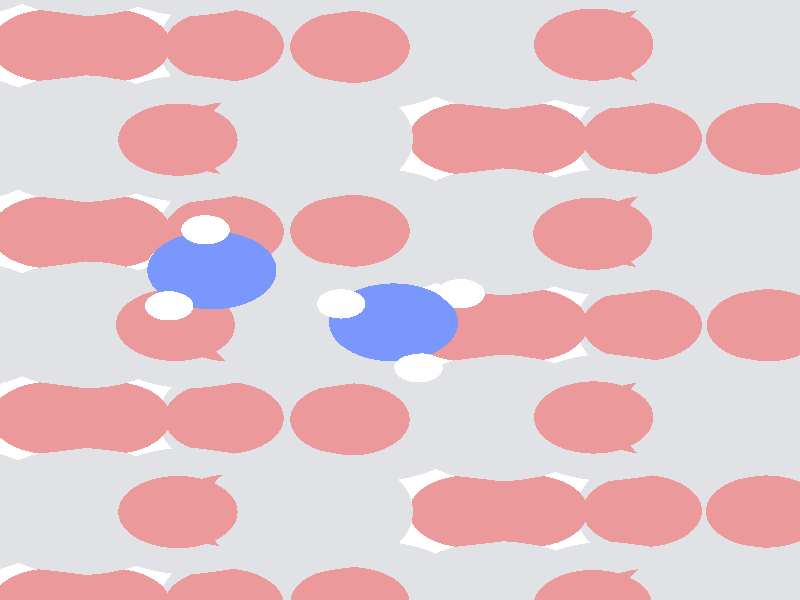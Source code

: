 #include "colors.inc"
#include "finish.inc"

global_settings {assumed_gamma 1 max_trace_level 6}
background {color White}
camera {orthographic
  right -9.91*x up 12.31*y
  direction 1.00*z
  location <0,0,50.00> look_at <0,0,0>}
light_source {<  2.00,   3.00,  125.00> color White
  area_light <0.95, 0, 0>, <0, 0.80, 0>, 5, 4
  adaptive 1 jitter}

#declare simple = finish {phong 0.7}
#declare pale = finish {ambient .5 diffuse .85 roughness .001 specular 0.200 }
#declare intermediate = finish {ambient 0.3 diffuse 0.6 specular 0.10 roughness 0.04 }
#declare vmd = finish {ambient .0 diffuse .65 phong 0.1 phong_size 40. specular 0.500 }
#declare jmol = finish {ambient .2 diffuse .6 specular 1 roughness .001 metallic}
#declare ase2 = finish {ambient 0.05 brilliance 3 diffuse 0.6 metallic specular 0.70 roughness 0.04 reflection 0.15}
#declare mj_mol = finish {ambient .00 diffuse .55 phong 0.0 phong_size 0.specular .250 roughness 0.1 brilliance 0.8 reflection 0.0 }
#declare ase3 = finish {ambient .15 brilliance 2 diffuse .6 metallic specular 1. roughness .001 reflection .0}
#declare glass = finish {ambient .05 diffuse .3 specular 1. roughness .001}
#declare glass2 = finish {ambient .0 diffuse .3 specular 1. reflection .25 roughness .001}
#declare Rcell = 0.100;
#declare Rbond = 0.100;

#macro atom(LOC, R, COL, TRANS, FIN)
  sphere{LOC, R texture{pigment{color COL transmit TRANS} finish{FIN}}}
#end
#macro constrain(LOC, R, COL, TRANS FIN)
union{torus{R, Rcell rotate 45*z texture{pigment{color COL transmit TRANS} finish{FIN}}}
      torus{R, Rcell rotate -45*z texture{pigment{color COL transmit TRANS} finish{FIN}}}
      translate LOC}
#end

atom(< -4.97,  -4.33, -12.97>, 0.74, rgb <0.84, 0.32, 0.33>, 0.0, pale) // #0 
atom(<-10.14,  -6.25, -12.97>, 0.74, rgb <0.84, 0.32, 0.33>, 0.0, pale) // #1 
atom(<-12.03,  -6.25, -12.22>, 1.30, rgb <0.75, 0.76, 0.78>, 0.0, pale) // #2 
atom(< -6.86,  -4.33, -12.22>, 1.30, rgb <0.75, 0.76, 0.78>, 0.0, pale) // #3 
atom(< -3.92,  -4.33, -11.33>, 1.30, rgb <0.75, 0.76, 0.78>, 0.0, pale) // #4 
atom(< -9.09,  -6.25, -11.33>, 1.30, rgb <0.75, 0.76, 0.78>, 0.0, pale) // #5 
atom(< -3.58,  -6.25, -11.46>, 0.74, rgb <0.84, 0.32, 0.33>, 0.0, pale) // #6 
atom(< -8.76,  -4.33, -11.46>, 0.74, rgb <0.84, 0.32, 0.33>, 0.0, pale) // #7 
atom(< -5.82,  -4.33, -10.57>, 0.74, rgb <0.84, 0.32, 0.33>, 0.0, pale) // #8 
atom(<-10.99,  -6.25, -10.57>, 0.74, rgb <0.84, 0.32, 0.33>, 0.0, pale) // #9 
atom(< -7.20,  -6.25, -12.08>, 0.74, rgb <0.84, 0.32, 0.33>, 0.0, pale) // #10 
atom(<-12.37,  -4.33, -12.08>, 0.74, rgb <0.84, 0.32, 0.33>, 0.0, pale) // #11 
atom(< -3.63,  -4.33,  -9.38>, 0.74, rgb <0.84, 0.32, 0.33>, 0.0, pale) // #12 
atom(< -8.81,  -6.25,  -9.39>, 0.74, rgb <0.84, 0.32, 0.33>, 0.0, pale) // #13 
atom(<-10.67,  -6.25,  -8.59>, 1.30, rgb <0.75, 0.76, 0.78>, 0.0, pale) // #14 
atom(< -5.50,  -4.34,  -8.59>, 1.30, rgb <0.75, 0.76, 0.78>, 0.0, pale) // #15 
atom(<-12.95,  -4.33,  -7.83>, 1.30, rgb <0.75, 0.76, 0.78>, 0.0, pale) // #16 
atom(< -7.75,  -6.26,  -7.85>, 1.30, rgb <0.75, 0.76, 0.78>, 0.0, pale) // #17 
atom(<-12.52,  -6.25,  -7.89>, 0.74, rgb <0.84, 0.32, 0.33>, 0.0, pale) // #18 
atom(< -7.34,  -4.33,  -7.92>, 0.74, rgb <0.84, 0.32, 0.33>, 0.0, pale) // #19 
atom(< -4.38,  -4.34,  -6.98>, 0.74, rgb <0.84, 0.32, 0.33>, 0.0, pale) // #20 
atom(< -9.53,  -6.24,  -7.01>, 0.74, rgb <0.84, 0.32, 0.33>, 0.0, pale) // #21 
atom(< -5.85,  -6.25,  -8.51>, 0.74, rgb <0.84, 0.32, 0.33>, 0.0, pale) // #22 
atom(<-11.04,  -4.34,  -8.51>, 0.74, rgb <0.84, 0.32, 0.33>, 0.0, pale) // #23 
atom(<-12.45,  -4.32,  -5.89>, 0.74, rgb <0.84, 0.32, 0.33>, 0.0, pale) // #24 
atom(< -7.25,  -6.25,  -5.90>, 0.74, rgb <0.84, 0.32, 0.33>, 0.0, pale) // #25 
atom(< -9.14,  -6.25,  -4.98>, 1.30, rgb <0.75, 0.76, 0.78>, 0.0, pale) // #26 
atom(< -3.96,  -4.34,  -4.93>, 1.30, rgb <0.75, 0.76, 0.78>, 0.0, pale) // #27 
atom(<-11.49,  -4.34,  -4.38>, 1.30, rgb <0.75, 0.76, 0.78>, 0.0, pale) // #28 
atom(< -6.32,  -6.26,  -4.38>, 1.30, rgb <0.75, 0.76, 0.78>, 0.0, pale) // #29 
atom(<-10.96,  -6.22,  -4.17>, 0.74, rgb <0.84, 0.32, 0.33>, 0.0, pale) // #30 
atom(< -5.81,  -4.34,  -4.15>, 0.74, rgb <0.84, 0.32, 0.33>, 0.0, pale) // #31 
atom(<-13.09,  -4.35,  -3.48>, 0.74, rgb <0.84, 0.32, 0.33>, 0.0, pale) // #32 
atom(< -7.95,  -6.28,  -3.51>, 0.74, rgb <0.84, 0.32, 0.33>, 0.0, pale) // #33 
atom(< -4.33,  -6.25,  -4.88>, 0.74, rgb <0.84, 0.32, 0.33>, 0.0, pale) // #34 
atom(< -9.49,  -4.34,  -4.95>, 0.74, rgb <0.84, 0.32, 0.33>, 0.0, pale) // #35 
atom(< -4.97,  -0.51, -12.97>, 0.74, rgb <0.84, 0.32, 0.33>, 0.0, pale) // #36 
atom(<-10.14,  -2.42, -12.97>, 0.74, rgb <0.84, 0.32, 0.33>, 0.0, pale) // #37 
atom(<-12.03,  -2.42, -12.22>, 1.30, rgb <0.75, 0.76, 0.78>, 0.0, pale) // #38 
atom(< -6.86,  -0.51, -12.22>, 1.30, rgb <0.75, 0.76, 0.78>, 0.0, pale) // #39 
atom(< -3.92,  -0.51, -11.33>, 1.30, rgb <0.75, 0.76, 0.78>, 0.0, pale) // #40 
atom(< -9.09,  -2.42, -11.33>, 1.30, rgb <0.75, 0.76, 0.78>, 0.0, pale) // #41 
atom(< -3.58,  -2.42, -11.46>, 0.74, rgb <0.84, 0.32, 0.33>, 0.0, pale) // #42 
atom(< -8.76,  -0.51, -11.46>, 0.74, rgb <0.84, 0.32, 0.33>, 0.0, pale) // #43 
atom(< -5.82,  -0.51, -10.57>, 0.74, rgb <0.84, 0.32, 0.33>, 0.0, pale) // #44 
atom(<-10.99,  -2.42, -10.57>, 0.74, rgb <0.84, 0.32, 0.33>, 0.0, pale) // #45 
atom(< -7.20,  -2.42, -12.08>, 0.74, rgb <0.84, 0.32, 0.33>, 0.0, pale) // #46 
atom(<-12.37,  -0.51, -12.08>, 0.74, rgb <0.84, 0.32, 0.33>, 0.0, pale) // #47 
atom(< -3.62,  -0.51,  -9.36>, 0.74, rgb <0.84, 0.32, 0.33>, 0.0, pale) // #48 
atom(< -8.81,  -2.42,  -9.39>, 0.74, rgb <0.84, 0.32, 0.33>, 0.0, pale) // #49 
atom(<-10.67,  -2.42,  -8.59>, 1.30, rgb <0.75, 0.76, 0.78>, 0.0, pale) // #50 
atom(< -5.44,  -0.51,  -8.57>, 1.30, rgb <0.75, 0.76, 0.78>, 0.0, pale) // #51 
atom(<-12.92,  -0.51,  -7.74>, 1.30, rgb <0.75, 0.76, 0.78>, 0.0, pale) // #52 
atom(< -7.76,  -2.41,  -7.85>, 1.30, rgb <0.75, 0.76, 0.78>, 0.0, pale) // #53 
atom(<-12.52,  -2.42,  -7.90>, 0.74, rgb <0.84, 0.32, 0.33>, 0.0, pale) // #54 
atom(< -7.34,  -0.51,  -7.92>, 0.74, rgb <0.84, 0.32, 0.33>, 0.0, pale) // #55 
atom(< -4.38,  -0.51,  -6.96>, 0.74, rgb <0.84, 0.32, 0.33>, 0.0, pale) // #56 
atom(< -9.53,  -2.44,  -7.00>, 0.74, rgb <0.84, 0.32, 0.33>, 0.0, pale) // #57 
atom(< -5.85,  -2.42,  -8.51>, 0.74, rgb <0.84, 0.32, 0.33>, 0.0, pale) // #58 
atom(<-11.03,  -0.51,  -8.48>, 0.74, rgb <0.84, 0.32, 0.33>, 0.0, pale) // #59 
atom(<-12.45,  -0.52,  -5.81>, 0.74, rgb <0.84, 0.32, 0.33>, 0.0, pale) // #60 
atom(< -7.25,  -2.42,  -5.90>, 0.74, rgb <0.84, 0.32, 0.33>, 0.0, pale) // #61 
atom(< -9.13,  -2.42,  -4.97>, 1.30, rgb <0.75, 0.76, 0.78>, 0.0, pale) // #62 
atom(< -3.91,  -0.51,  -4.89>, 1.30, rgb <0.75, 0.76, 0.78>, 0.0, pale) // #63 
atom(<-11.44,  -0.52,  -4.19>, 1.30, rgb <0.75, 0.76, 0.78>, 0.0, pale) // #64 
atom(< -6.32,  -2.42,  -4.38>, 1.30, rgb <0.75, 0.76, 0.78>, 0.0, pale) // #65 
atom(<-10.96,  -2.45,  -4.15>, 0.74, rgb <0.84, 0.32, 0.33>, 0.0, pale) // #66 
atom(< -5.81,  -0.52,  -4.13>, 0.74, rgb <0.84, 0.32, 0.33>, 0.0, pale) // #67 
atom(<-13.12,  -0.51,  -3.41>, 0.74, rgb <0.84, 0.32, 0.33>, 0.0, pale) // #68 
atom(< -7.95,  -2.41,  -3.51>, 0.74, rgb <0.84, 0.32, 0.33>, 0.0, pale) // #69 
atom(< -4.33,  -2.42,  -4.88>, 0.74, rgb <0.84, 0.32, 0.33>, 0.0, pale) // #70 
atom(< -9.53,  -0.52,  -4.97>, 0.74, rgb <0.84, 0.32, 0.33>, 0.0, pale) // #71 
atom(<-12.67,   0.61,  -0.57>, 0.80, rgb <0.19, 0.31, 0.97>, 0.0, pale) // #72 
atom(<-13.20,  -0.12,  -0.10>, 0.30, rgb <1.00, 1.00, 1.00>, 0.0, pale) // #73 
atom(<-12.75,   1.44,   0.00>, 0.30, rgb <1.00, 1.00, 1.00>, 0.0, pale) // #74 
atom(<-13.15,   0.79,  -1.45>, 0.30, rgb <1.00, 1.00, 1.00>, 0.0, pale) // #75 
atom(<-10.43,  -0.46,  -2.17>, 0.80, rgb <0.19, 0.31, 0.97>, 0.0, pale) // #76 
atom(<-11.07,  -0.08,  -1.46>, 0.30, rgb <1.00, 1.00, 1.00>, 0.0, pale) // #77 
atom(<-10.11,  -1.39,  -1.88>, 0.30, rgb <1.00, 1.00, 1.00>, 0.0, pale) // #78 
atom(< -9.59,   0.13,  -2.21>, 0.30, rgb <1.00, 1.00, 1.00>, 0.0, pale) // #79 
atom(< -4.97,   3.31, -12.97>, 0.74, rgb <0.84, 0.32, 0.33>, 0.0, pale) // #80 
atom(<-10.14,   1.40, -12.97>, 0.74, rgb <0.84, 0.32, 0.33>, 0.0, pale) // #81 
atom(<-12.03,   1.40, -12.22>, 1.30, rgb <0.75, 0.76, 0.78>, 0.0, pale) // #82 
atom(< -6.86,   3.31, -12.22>, 1.30, rgb <0.75, 0.76, 0.78>, 0.0, pale) // #83 
atom(< -3.92,   3.31, -11.33>, 1.30, rgb <0.75, 0.76, 0.78>, 0.0, pale) // #84 
atom(< -9.09,   1.40, -11.33>, 1.30, rgb <0.75, 0.76, 0.78>, 0.0, pale) // #85 
atom(< -3.58,   1.40, -11.46>, 0.74, rgb <0.84, 0.32, 0.33>, 0.0, pale) // #86 
atom(< -8.76,   3.31, -11.46>, 0.74, rgb <0.84, 0.32, 0.33>, 0.0, pale) // #87 
atom(< -5.82,   3.31, -10.57>, 0.74, rgb <0.84, 0.32, 0.33>, 0.0, pale) // #88 
atom(<-10.99,   1.40, -10.57>, 0.74, rgb <0.84, 0.32, 0.33>, 0.0, pale) // #89 
atom(< -7.20,   1.40, -12.08>, 0.74, rgb <0.84, 0.32, 0.33>, 0.0, pale) // #90 
atom(<-12.37,   3.31, -12.08>, 0.74, rgb <0.84, 0.32, 0.33>, 0.0, pale) // #91 
atom(< -3.63,   3.31,  -9.38>, 0.74, rgb <0.84, 0.32, 0.33>, 0.0, pale) // #92 
atom(< -8.81,   1.40,  -9.39>, 0.74, rgb <0.84, 0.32, 0.33>, 0.0, pale) // #93 
atom(<-10.67,   1.40,  -8.59>, 1.30, rgb <0.75, 0.76, 0.78>, 0.0, pale) // #94 
atom(< -5.50,   3.31,  -8.59>, 1.30, rgb <0.75, 0.76, 0.78>, 0.0, pale) // #95 
atom(<-12.95,   3.31,  -7.83>, 1.30, rgb <0.75, 0.76, 0.78>, 0.0, pale) // #96 
atom(< -7.75,   1.39,  -7.85>, 1.30, rgb <0.75, 0.76, 0.78>, 0.0, pale) // #97 
atom(<-12.52,   1.40,  -7.89>, 0.74, rgb <0.84, 0.32, 0.33>, 0.0, pale) // #98 
atom(< -7.34,   3.31,  -7.92>, 0.74, rgb <0.84, 0.32, 0.33>, 0.0, pale) // #99 
atom(< -4.38,   3.31,  -6.98>, 0.74, rgb <0.84, 0.32, 0.33>, 0.0, pale) // #100 
atom(< -9.53,   1.41,  -7.01>, 0.74, rgb <0.84, 0.32, 0.33>, 0.0, pale) // #101 
atom(< -5.85,   1.40,  -8.51>, 0.74, rgb <0.84, 0.32, 0.33>, 0.0, pale) // #102 
atom(<-11.04,   3.31,  -8.51>, 0.74, rgb <0.84, 0.32, 0.33>, 0.0, pale) // #103 
atom(<-12.45,   3.32,  -5.89>, 0.74, rgb <0.84, 0.32, 0.33>, 0.0, pale) // #104 
atom(< -7.25,   1.40,  -5.90>, 0.74, rgb <0.84, 0.32, 0.33>, 0.0, pale) // #105 
atom(< -9.14,   1.40,  -4.98>, 1.30, rgb <0.75, 0.76, 0.78>, 0.0, pale) // #106 
atom(< -3.96,   3.31,  -4.93>, 1.30, rgb <0.75, 0.76, 0.78>, 0.0, pale) // #107 
atom(<-11.49,   3.31,  -4.38>, 1.30, rgb <0.75, 0.76, 0.78>, 0.0, pale) // #108 
atom(< -6.32,   1.38,  -4.38>, 1.30, rgb <0.75, 0.76, 0.78>, 0.0, pale) // #109 
atom(<-10.96,   1.42,  -4.17>, 0.74, rgb <0.84, 0.32, 0.33>, 0.0, pale) // #110 
atom(< -5.81,   3.31,  -4.15>, 0.74, rgb <0.84, 0.32, 0.33>, 0.0, pale) // #111 
atom(<-13.09,   3.29,  -3.48>, 0.74, rgb <0.84, 0.32, 0.33>, 0.0, pale) // #112 
atom(< -7.95,   1.36,  -3.51>, 0.74, rgb <0.84, 0.32, 0.33>, 0.0, pale) // #113 
atom(< -4.33,   1.39,  -4.88>, 0.74, rgb <0.84, 0.32, 0.33>, 0.0, pale) // #114 
atom(< -9.49,   3.31,  -4.95>, 0.74, rgb <0.84, 0.32, 0.33>, 0.0, pale) // #115 
atom(< -4.97,   7.13, -12.97>, 0.74, rgb <0.84, 0.32, 0.33>, 0.0, pale) // #116 
atom(<-10.14,   5.22, -12.97>, 0.74, rgb <0.84, 0.32, 0.33>, 0.0, pale) // #117 
atom(<-12.03,   5.22, -12.22>, 1.30, rgb <0.75, 0.76, 0.78>, 0.0, pale) // #118 
atom(< -6.86,   7.13, -12.22>, 1.30, rgb <0.75, 0.76, 0.78>, 0.0, pale) // #119 
atom(< -3.92,   7.13, -11.33>, 1.30, rgb <0.75, 0.76, 0.78>, 0.0, pale) // #120 
atom(< -9.09,   5.22, -11.33>, 1.30, rgb <0.75, 0.76, 0.78>, 0.0, pale) // #121 
atom(< -3.58,   5.22, -11.46>, 0.74, rgb <0.84, 0.32, 0.33>, 0.0, pale) // #122 
atom(< -8.76,   7.13, -11.46>, 0.74, rgb <0.84, 0.32, 0.33>, 0.0, pale) // #123 
atom(< -5.82,   7.13, -10.57>, 0.74, rgb <0.84, 0.32, 0.33>, 0.0, pale) // #124 
atom(<-10.99,   5.22, -10.57>, 0.74, rgb <0.84, 0.32, 0.33>, 0.0, pale) // #125 
atom(< -7.20,   5.22, -12.08>, 0.74, rgb <0.84, 0.32, 0.33>, 0.0, pale) // #126 
atom(<-12.37,   7.13, -12.08>, 0.74, rgb <0.84, 0.32, 0.33>, 0.0, pale) // #127 
atom(< -3.62,   7.13,  -9.36>, 0.74, rgb <0.84, 0.32, 0.33>, 0.0, pale) // #128 
atom(< -8.81,   5.22,  -9.39>, 0.74, rgb <0.84, 0.32, 0.33>, 0.0, pale) // #129 
atom(<-10.67,   5.22,  -8.59>, 1.30, rgb <0.75, 0.76, 0.78>, 0.0, pale) // #130 
atom(< -5.44,   7.13,  -8.57>, 1.30, rgb <0.75, 0.76, 0.78>, 0.0, pale) // #131 
atom(<-12.92,   7.13,  -7.74>, 1.30, rgb <0.75, 0.76, 0.78>, 0.0, pale) // #132 
atom(< -7.76,   5.23,  -7.85>, 1.30, rgb <0.75, 0.76, 0.78>, 0.0, pale) // #133 
atom(<-12.52,   5.22,  -7.90>, 0.74, rgb <0.84, 0.32, 0.33>, 0.0, pale) // #134 
atom(< -7.34,   7.13,  -7.92>, 0.74, rgb <0.84, 0.32, 0.33>, 0.0, pale) // #135 
atom(< -4.38,   7.13,  -6.96>, 0.74, rgb <0.84, 0.32, 0.33>, 0.0, pale) // #136 
atom(< -9.53,   5.21,  -7.00>, 0.74, rgb <0.84, 0.32, 0.33>, 0.0, pale) // #137 
atom(< -5.85,   5.22,  -8.51>, 0.74, rgb <0.84, 0.32, 0.33>, 0.0, pale) // #138 
atom(<-11.03,   7.13,  -8.48>, 0.74, rgb <0.84, 0.32, 0.33>, 0.0, pale) // #139 
atom(<-12.45,   7.12,  -5.81>, 0.74, rgb <0.84, 0.32, 0.33>, 0.0, pale) // #140 
atom(< -7.25,   5.22,  -5.90>, 0.74, rgb <0.84, 0.32, 0.33>, 0.0, pale) // #141 
atom(< -9.13,   5.22,  -4.97>, 1.30, rgb <0.75, 0.76, 0.78>, 0.0, pale) // #142 
atom(< -3.91,   7.13,  -4.89>, 1.30, rgb <0.75, 0.76, 0.78>, 0.0, pale) // #143 
atom(<-11.44,   7.13,  -4.19>, 1.30, rgb <0.75, 0.76, 0.78>, 0.0, pale) // #144 
atom(< -6.32,   5.23,  -4.38>, 1.30, rgb <0.75, 0.76, 0.78>, 0.0, pale) // #145 
atom(<-10.96,   5.19,  -4.15>, 0.74, rgb <0.84, 0.32, 0.33>, 0.0, pale) // #146 
atom(< -5.81,   7.13,  -4.13>, 0.74, rgb <0.84, 0.32, 0.33>, 0.0, pale) // #147 
atom(<-13.12,   7.14,  -3.41>, 0.74, rgb <0.84, 0.32, 0.33>, 0.0, pale) // #148 
atom(< -7.95,   5.24,  -3.51>, 0.74, rgb <0.84, 0.32, 0.33>, 0.0, pale) // #149 
atom(< -4.33,   5.22,  -4.88>, 0.74, rgb <0.84, 0.32, 0.33>, 0.0, pale) // #150 
atom(< -9.53,   7.13,  -4.97>, 0.74, rgb <0.84, 0.32, 0.33>, 0.0, pale) // #151 
atom(<-12.67,   8.25,  -0.57>, 0.80, rgb <0.19, 0.31, 0.97>, 0.0, pale) // #152 
atom(<-13.20,   7.52,  -0.10>, 0.30, rgb <1.00, 1.00, 1.00>, 0.0, pale) // #153 
atom(<-12.75,   9.08,   0.00>, 0.30, rgb <1.00, 1.00, 1.00>, 0.0, pale) // #154 
atom(<-13.15,   8.44,  -1.45>, 0.30, rgb <1.00, 1.00, 1.00>, 0.0, pale) // #155 
atom(<-10.43,   7.18,  -2.17>, 0.80, rgb <0.19, 0.31, 0.97>, 0.0, pale) // #156 
atom(<-11.07,   7.56,  -1.46>, 0.30, rgb <1.00, 1.00, 1.00>, 0.0, pale) // #157 
atom(<-10.11,   6.26,  -1.88>, 0.30, rgb <1.00, 1.00, 1.00>, 0.0, pale) // #158 
atom(< -9.59,   7.77,  -2.21>, 0.30, rgb <1.00, 1.00, 1.00>, 0.0, pale) // #159 
atom(<  5.37,  -4.33, -12.97>, 0.74, rgb <0.84, 0.32, 0.33>, 0.0, pale) // #160 
atom(<  0.20,  -6.25, -12.97>, 0.74, rgb <0.84, 0.32, 0.33>, 0.0, pale) // #161 
atom(< -1.69,  -6.25, -12.22>, 1.30, rgb <0.75, 0.76, 0.78>, 0.0, pale) // #162 
atom(<  3.48,  -4.33, -12.22>, 1.30, rgb <0.75, 0.76, 0.78>, 0.0, pale) // #163 
atom(<  6.42,  -4.33, -11.33>, 1.30, rgb <0.75, 0.76, 0.78>, 0.0, pale) // #164 
atom(<  1.25,  -6.25, -11.33>, 1.30, rgb <0.75, 0.76, 0.78>, 0.0, pale) // #165 
atom(<  6.76,  -6.25, -11.46>, 0.74, rgb <0.84, 0.32, 0.33>, 0.0, pale) // #166 
atom(<  1.59,  -4.33, -11.46>, 0.74, rgb <0.84, 0.32, 0.33>, 0.0, pale) // #167 
atom(<  4.53,  -4.33, -10.57>, 0.74, rgb <0.84, 0.32, 0.33>, 0.0, pale) // #168 
atom(< -0.65,  -6.25, -10.57>, 0.74, rgb <0.84, 0.32, 0.33>, 0.0, pale) // #169 
atom(<  3.14,  -6.25, -12.08>, 0.74, rgb <0.84, 0.32, 0.33>, 0.0, pale) // #170 
atom(< -2.03,  -4.33, -12.08>, 0.74, rgb <0.84, 0.32, 0.33>, 0.0, pale) // #171 
atom(<  6.71,  -4.33,  -9.38>, 0.74, rgb <0.84, 0.32, 0.33>, 0.0, pale) // #172 
atom(<  1.53,  -6.25,  -9.39>, 0.74, rgb <0.84, 0.32, 0.33>, 0.0, pale) // #173 
atom(< -0.33,  -6.25,  -8.59>, 1.30, rgb <0.75, 0.76, 0.78>, 0.0, pale) // #174 
atom(<  4.84,  -4.34,  -8.59>, 1.30, rgb <0.75, 0.76, 0.78>, 0.0, pale) // #175 
atom(< -2.61,  -4.33,  -7.83>, 1.30, rgb <0.75, 0.76, 0.78>, 0.0, pale) // #176 
atom(<  2.59,  -6.26,  -7.85>, 1.30, rgb <0.75, 0.76, 0.78>, 0.0, pale) // #177 
atom(< -2.18,  -6.25,  -7.89>, 0.74, rgb <0.84, 0.32, 0.33>, 0.0, pale) // #178 
atom(<  3.00,  -4.33,  -7.92>, 0.74, rgb <0.84, 0.32, 0.33>, 0.0, pale) // #179 
atom(<  5.96,  -4.34,  -6.98>, 0.74, rgb <0.84, 0.32, 0.33>, 0.0, pale) // #180 
atom(<  0.81,  -6.24,  -7.01>, 0.74, rgb <0.84, 0.32, 0.33>, 0.0, pale) // #181 
atom(<  4.50,  -6.25,  -8.51>, 0.74, rgb <0.84, 0.32, 0.33>, 0.0, pale) // #182 
atom(< -0.70,  -4.34,  -8.51>, 0.74, rgb <0.84, 0.32, 0.33>, 0.0, pale) // #183 
atom(< -2.10,  -4.32,  -5.89>, 0.74, rgb <0.84, 0.32, 0.33>, 0.0, pale) // #184 
atom(<  3.09,  -6.25,  -5.90>, 0.74, rgb <0.84, 0.32, 0.33>, 0.0, pale) // #185 
atom(<  1.21,  -6.25,  -4.98>, 1.30, rgb <0.75, 0.76, 0.78>, 0.0, pale) // #186 
atom(<  6.38,  -4.34,  -4.93>, 1.30, rgb <0.75, 0.76, 0.78>, 0.0, pale) // #187 
atom(< -1.14,  -4.34,  -4.38>, 1.30, rgb <0.75, 0.76, 0.78>, 0.0, pale) // #188 
atom(<  4.02,  -6.26,  -4.38>, 1.30, rgb <0.75, 0.76, 0.78>, 0.0, pale) // #189 
atom(< -0.62,  -6.22,  -4.17>, 0.74, rgb <0.84, 0.32, 0.33>, 0.0, pale) // #190 
atom(<  4.53,  -4.34,  -4.15>, 0.74, rgb <0.84, 0.32, 0.33>, 0.0, pale) // #191 
atom(< -2.75,  -4.35,  -3.48>, 0.74, rgb <0.84, 0.32, 0.33>, 0.0, pale) // #192 
atom(<  2.39,  -6.28,  -3.51>, 0.74, rgb <0.84, 0.32, 0.33>, 0.0, pale) // #193 
atom(<  6.01,  -6.25,  -4.88>, 0.74, rgb <0.84, 0.32, 0.33>, 0.0, pale) // #194 
atom(<  0.85,  -4.34,  -4.95>, 0.74, rgb <0.84, 0.32, 0.33>, 0.0, pale) // #195 
atom(<  5.37,  -0.51, -12.97>, 0.74, rgb <0.84, 0.32, 0.33>, 0.0, pale) // #196 
atom(<  0.20,  -2.42, -12.97>, 0.74, rgb <0.84, 0.32, 0.33>, 0.0, pale) // #197 
atom(< -1.69,  -2.42, -12.22>, 1.30, rgb <0.75, 0.76, 0.78>, 0.0, pale) // #198 
atom(<  3.48,  -0.51, -12.22>, 1.30, rgb <0.75, 0.76, 0.78>, 0.0, pale) // #199 
atom(<  6.42,  -0.51, -11.33>, 1.30, rgb <0.75, 0.76, 0.78>, 0.0, pale) // #200 
atom(<  1.25,  -2.42, -11.33>, 1.30, rgb <0.75, 0.76, 0.78>, 0.0, pale) // #201 
atom(<  6.76,  -2.42, -11.46>, 0.74, rgb <0.84, 0.32, 0.33>, 0.0, pale) // #202 
atom(<  1.59,  -0.51, -11.46>, 0.74, rgb <0.84, 0.32, 0.33>, 0.0, pale) // #203 
atom(<  4.53,  -0.51, -10.57>, 0.74, rgb <0.84, 0.32, 0.33>, 0.0, pale) // #204 
atom(< -0.65,  -2.42, -10.57>, 0.74, rgb <0.84, 0.32, 0.33>, 0.0, pale) // #205 
atom(<  3.14,  -2.42, -12.08>, 0.74, rgb <0.84, 0.32, 0.33>, 0.0, pale) // #206 
atom(< -2.03,  -0.51, -12.08>, 0.74, rgb <0.84, 0.32, 0.33>, 0.0, pale) // #207 
atom(<  6.72,  -0.51,  -9.36>, 0.74, rgb <0.84, 0.32, 0.33>, 0.0, pale) // #208 
atom(<  1.53,  -2.42,  -9.39>, 0.74, rgb <0.84, 0.32, 0.33>, 0.0, pale) // #209 
atom(< -0.33,  -2.42,  -8.59>, 1.30, rgb <0.75, 0.76, 0.78>, 0.0, pale) // #210 
atom(<  4.90,  -0.51,  -8.57>, 1.30, rgb <0.75, 0.76, 0.78>, 0.0, pale) // #211 
atom(< -2.58,  -0.51,  -7.74>, 1.30, rgb <0.75, 0.76, 0.78>, 0.0, pale) // #212 
atom(<  2.59,  -2.41,  -7.85>, 1.30, rgb <0.75, 0.76, 0.78>, 0.0, pale) // #213 
atom(< -2.18,  -2.42,  -7.90>, 0.74, rgb <0.84, 0.32, 0.33>, 0.0, pale) // #214 
atom(<  3.00,  -0.51,  -7.92>, 0.74, rgb <0.84, 0.32, 0.33>, 0.0, pale) // #215 
atom(<  5.96,  -0.51,  -6.96>, 0.74, rgb <0.84, 0.32, 0.33>, 0.0, pale) // #216 
atom(<  0.81,  -2.44,  -7.00>, 0.74, rgb <0.84, 0.32, 0.33>, 0.0, pale) // #217 
atom(<  4.50,  -2.42,  -8.51>, 0.74, rgb <0.84, 0.32, 0.33>, 0.0, pale) // #218 
atom(< -0.68,  -0.51,  -8.48>, 0.74, rgb <0.84, 0.32, 0.33>, 0.0, pale) // #219 
atom(< -2.10,  -0.52,  -5.81>, 0.74, rgb <0.84, 0.32, 0.33>, 0.0, pale) // #220 
atom(<  3.09,  -2.42,  -5.90>, 0.74, rgb <0.84, 0.32, 0.33>, 0.0, pale) // #221 
atom(<  1.21,  -2.42,  -4.97>, 1.30, rgb <0.75, 0.76, 0.78>, 0.0, pale) // #222 
atom(<  6.44,  -0.51,  -4.89>, 1.30, rgb <0.75, 0.76, 0.78>, 0.0, pale) // #223 
atom(< -1.09,  -0.52,  -4.19>, 1.30, rgb <0.75, 0.76, 0.78>, 0.0, pale) // #224 
atom(<  4.02,  -2.42,  -4.38>, 1.30, rgb <0.75, 0.76, 0.78>, 0.0, pale) // #225 
atom(< -0.62,  -2.45,  -4.15>, 0.74, rgb <0.84, 0.32, 0.33>, 0.0, pale) // #226 
atom(<  4.54,  -0.52,  -4.13>, 0.74, rgb <0.84, 0.32, 0.33>, 0.0, pale) // #227 
atom(< -2.78,  -0.51,  -3.41>, 0.74, rgb <0.84, 0.32, 0.33>, 0.0, pale) // #228 
atom(<  2.40,  -2.41,  -3.51>, 0.74, rgb <0.84, 0.32, 0.33>, 0.0, pale) // #229 
atom(<  6.02,  -2.42,  -4.88>, 0.74, rgb <0.84, 0.32, 0.33>, 0.0, pale) // #230 
atom(<  0.82,  -0.52,  -4.97>, 0.74, rgb <0.84, 0.32, 0.33>, 0.0, pale) // #231 
atom(< -2.33,   0.61,  -0.57>, 0.80, rgb <0.19, 0.31, 0.97>, 0.0, pale) // #232 
atom(< -2.86,  -0.12,  -0.10>, 0.30, rgb <1.00, 1.00, 1.00>, 0.0, pale) // #233 
atom(< -2.41,   1.44,   0.00>, 0.30, rgb <1.00, 1.00, 1.00>, 0.0, pale) // #234 
atom(< -2.81,   0.79,  -1.45>, 0.30, rgb <1.00, 1.00, 1.00>, 0.0, pale) // #235 
atom(< -0.08,  -0.46,  -2.17>, 0.80, rgb <0.19, 0.31, 0.97>, 0.0, pale) // #236 
atom(< -0.73,  -0.08,  -1.46>, 0.30, rgb <1.00, 1.00, 1.00>, 0.0, pale) // #237 
atom(<  0.23,  -1.39,  -1.88>, 0.30, rgb <1.00, 1.00, 1.00>, 0.0, pale) // #238 
atom(<  0.75,   0.13,  -2.21>, 0.30, rgb <1.00, 1.00, 1.00>, 0.0, pale) // #239 
atom(<  5.37,   3.31, -12.97>, 0.74, rgb <0.84, 0.32, 0.33>, 0.0, pale) // #240 
atom(<  0.20,   1.40, -12.97>, 0.74, rgb <0.84, 0.32, 0.33>, 0.0, pale) // #241 
atom(< -1.69,   1.40, -12.22>, 1.30, rgb <0.75, 0.76, 0.78>, 0.0, pale) // #242 
atom(<  3.48,   3.31, -12.22>, 1.30, rgb <0.75, 0.76, 0.78>, 0.0, pale) // #243 
atom(<  6.42,   3.31, -11.33>, 1.30, rgb <0.75, 0.76, 0.78>, 0.0, pale) // #244 
atom(<  1.25,   1.40, -11.33>, 1.30, rgb <0.75, 0.76, 0.78>, 0.0, pale) // #245 
atom(<  6.76,   1.40, -11.46>, 0.74, rgb <0.84, 0.32, 0.33>, 0.0, pale) // #246 
atom(<  1.59,   3.31, -11.46>, 0.74, rgb <0.84, 0.32, 0.33>, 0.0, pale) // #247 
atom(<  4.53,   3.31, -10.57>, 0.74, rgb <0.84, 0.32, 0.33>, 0.0, pale) // #248 
atom(< -0.65,   1.40, -10.57>, 0.74, rgb <0.84, 0.32, 0.33>, 0.0, pale) // #249 
atom(<  3.14,   1.40, -12.08>, 0.74, rgb <0.84, 0.32, 0.33>, 0.0, pale) // #250 
atom(< -2.03,   3.31, -12.08>, 0.74, rgb <0.84, 0.32, 0.33>, 0.0, pale) // #251 
atom(<  6.71,   3.31,  -9.38>, 0.74, rgb <0.84, 0.32, 0.33>, 0.0, pale) // #252 
atom(<  1.53,   1.40,  -9.39>, 0.74, rgb <0.84, 0.32, 0.33>, 0.0, pale) // #253 
atom(< -0.33,   1.40,  -8.59>, 1.30, rgb <0.75, 0.76, 0.78>, 0.0, pale) // #254 
atom(<  4.84,   3.31,  -8.59>, 1.30, rgb <0.75, 0.76, 0.78>, 0.0, pale) // #255 
atom(< -2.61,   3.31,  -7.83>, 1.30, rgb <0.75, 0.76, 0.78>, 0.0, pale) // #256 
atom(<  2.59,   1.39,  -7.85>, 1.30, rgb <0.75, 0.76, 0.78>, 0.0, pale) // #257 
atom(< -2.18,   1.40,  -7.89>, 0.74, rgb <0.84, 0.32, 0.33>, 0.0, pale) // #258 
atom(<  3.00,   3.31,  -7.92>, 0.74, rgb <0.84, 0.32, 0.33>, 0.0, pale) // #259 
atom(<  5.96,   3.31,  -6.98>, 0.74, rgb <0.84, 0.32, 0.33>, 0.0, pale) // #260 
atom(<  0.81,   1.41,  -7.01>, 0.74, rgb <0.84, 0.32, 0.33>, 0.0, pale) // #261 
atom(<  4.50,   1.40,  -8.51>, 0.74, rgb <0.84, 0.32, 0.33>, 0.0, pale) // #262 
atom(< -0.70,   3.31,  -8.51>, 0.74, rgb <0.84, 0.32, 0.33>, 0.0, pale) // #263 
atom(< -2.10,   3.32,  -5.89>, 0.74, rgb <0.84, 0.32, 0.33>, 0.0, pale) // #264 
atom(<  3.09,   1.40,  -5.90>, 0.74, rgb <0.84, 0.32, 0.33>, 0.0, pale) // #265 
atom(<  1.21,   1.40,  -4.98>, 1.30, rgb <0.75, 0.76, 0.78>, 0.0, pale) // #266 
atom(<  6.38,   3.31,  -4.93>, 1.30, rgb <0.75, 0.76, 0.78>, 0.0, pale) // #267 
atom(< -1.14,   3.31,  -4.38>, 1.30, rgb <0.75, 0.76, 0.78>, 0.0, pale) // #268 
atom(<  4.02,   1.38,  -4.38>, 1.30, rgb <0.75, 0.76, 0.78>, 0.0, pale) // #269 
atom(< -0.62,   1.42,  -4.17>, 0.74, rgb <0.84, 0.32, 0.33>, 0.0, pale) // #270 
atom(<  4.53,   3.31,  -4.15>, 0.74, rgb <0.84, 0.32, 0.33>, 0.0, pale) // #271 
atom(< -2.75,   3.29,  -3.48>, 0.74, rgb <0.84, 0.32, 0.33>, 0.0, pale) // #272 
atom(<  2.39,   1.36,  -3.51>, 0.74, rgb <0.84, 0.32, 0.33>, 0.0, pale) // #273 
atom(<  6.01,   1.39,  -4.88>, 0.74, rgb <0.84, 0.32, 0.33>, 0.0, pale) // #274 
atom(<  0.85,   3.31,  -4.95>, 0.74, rgb <0.84, 0.32, 0.33>, 0.0, pale) // #275 
atom(<  5.37,   7.13, -12.97>, 0.74, rgb <0.84, 0.32, 0.33>, 0.0, pale) // #276 
atom(<  0.20,   5.22, -12.97>, 0.74, rgb <0.84, 0.32, 0.33>, 0.0, pale) // #277 
atom(< -1.69,   5.22, -12.22>, 1.30, rgb <0.75, 0.76, 0.78>, 0.0, pale) // #278 
atom(<  3.48,   7.13, -12.22>, 1.30, rgb <0.75, 0.76, 0.78>, 0.0, pale) // #279 
atom(<  6.42,   7.13, -11.33>, 1.30, rgb <0.75, 0.76, 0.78>, 0.0, pale) // #280 
atom(<  1.25,   5.22, -11.33>, 1.30, rgb <0.75, 0.76, 0.78>, 0.0, pale) // #281 
atom(<  6.76,   5.22, -11.46>, 0.74, rgb <0.84, 0.32, 0.33>, 0.0, pale) // #282 
atom(<  1.59,   7.13, -11.46>, 0.74, rgb <0.84, 0.32, 0.33>, 0.0, pale) // #283 
atom(<  4.53,   7.13, -10.57>, 0.74, rgb <0.84, 0.32, 0.33>, 0.0, pale) // #284 
atom(< -0.65,   5.22, -10.57>, 0.74, rgb <0.84, 0.32, 0.33>, 0.0, pale) // #285 
atom(<  3.14,   5.22, -12.08>, 0.74, rgb <0.84, 0.32, 0.33>, 0.0, pale) // #286 
atom(< -2.03,   7.13, -12.08>, 0.74, rgb <0.84, 0.32, 0.33>, 0.0, pale) // #287 
atom(<  6.72,   7.13,  -9.36>, 0.74, rgb <0.84, 0.32, 0.33>, 0.0, pale) // #288 
atom(<  1.53,   5.22,  -9.39>, 0.74, rgb <0.84, 0.32, 0.33>, 0.0, pale) // #289 
atom(< -0.33,   5.22,  -8.59>, 1.30, rgb <0.75, 0.76, 0.78>, 0.0, pale) // #290 
atom(<  4.90,   7.13,  -8.57>, 1.30, rgb <0.75, 0.76, 0.78>, 0.0, pale) // #291 
atom(< -2.58,   7.13,  -7.74>, 1.30, rgb <0.75, 0.76, 0.78>, 0.0, pale) // #292 
atom(<  2.59,   5.23,  -7.85>, 1.30, rgb <0.75, 0.76, 0.78>, 0.0, pale) // #293 
atom(< -2.18,   5.22,  -7.90>, 0.74, rgb <0.84, 0.32, 0.33>, 0.0, pale) // #294 
atom(<  3.00,   7.13,  -7.92>, 0.74, rgb <0.84, 0.32, 0.33>, 0.0, pale) // #295 
atom(<  5.96,   7.13,  -6.96>, 0.74, rgb <0.84, 0.32, 0.33>, 0.0, pale) // #296 
atom(<  0.81,   5.21,  -7.00>, 0.74, rgb <0.84, 0.32, 0.33>, 0.0, pale) // #297 
atom(<  4.50,   5.22,  -8.51>, 0.74, rgb <0.84, 0.32, 0.33>, 0.0, pale) // #298 
atom(< -0.68,   7.13,  -8.48>, 0.74, rgb <0.84, 0.32, 0.33>, 0.0, pale) // #299 
atom(< -2.10,   7.12,  -5.81>, 0.74, rgb <0.84, 0.32, 0.33>, 0.0, pale) // #300 
atom(<  3.09,   5.22,  -5.90>, 0.74, rgb <0.84, 0.32, 0.33>, 0.0, pale) // #301 
atom(<  1.21,   5.22,  -4.97>, 1.30, rgb <0.75, 0.76, 0.78>, 0.0, pale) // #302 
atom(<  6.44,   7.13,  -4.89>, 1.30, rgb <0.75, 0.76, 0.78>, 0.0, pale) // #303 
atom(< -1.09,   7.13,  -4.19>, 1.30, rgb <0.75, 0.76, 0.78>, 0.0, pale) // #304 
atom(<  4.02,   5.23,  -4.38>, 1.30, rgb <0.75, 0.76, 0.78>, 0.0, pale) // #305 
atom(< -0.62,   5.19,  -4.15>, 0.74, rgb <0.84, 0.32, 0.33>, 0.0, pale) // #306 
atom(<  4.54,   7.13,  -4.13>, 0.74, rgb <0.84, 0.32, 0.33>, 0.0, pale) // #307 
atom(< -2.78,   7.14,  -3.41>, 0.74, rgb <0.84, 0.32, 0.33>, 0.0, pale) // #308 
atom(<  2.40,   5.24,  -3.51>, 0.74, rgb <0.84, 0.32, 0.33>, 0.0, pale) // #309 
atom(<  6.02,   5.22,  -4.88>, 0.74, rgb <0.84, 0.32, 0.33>, 0.0, pale) // #310 
atom(<  0.82,   7.13,  -4.97>, 0.74, rgb <0.84, 0.32, 0.33>, 0.0, pale) // #311 
